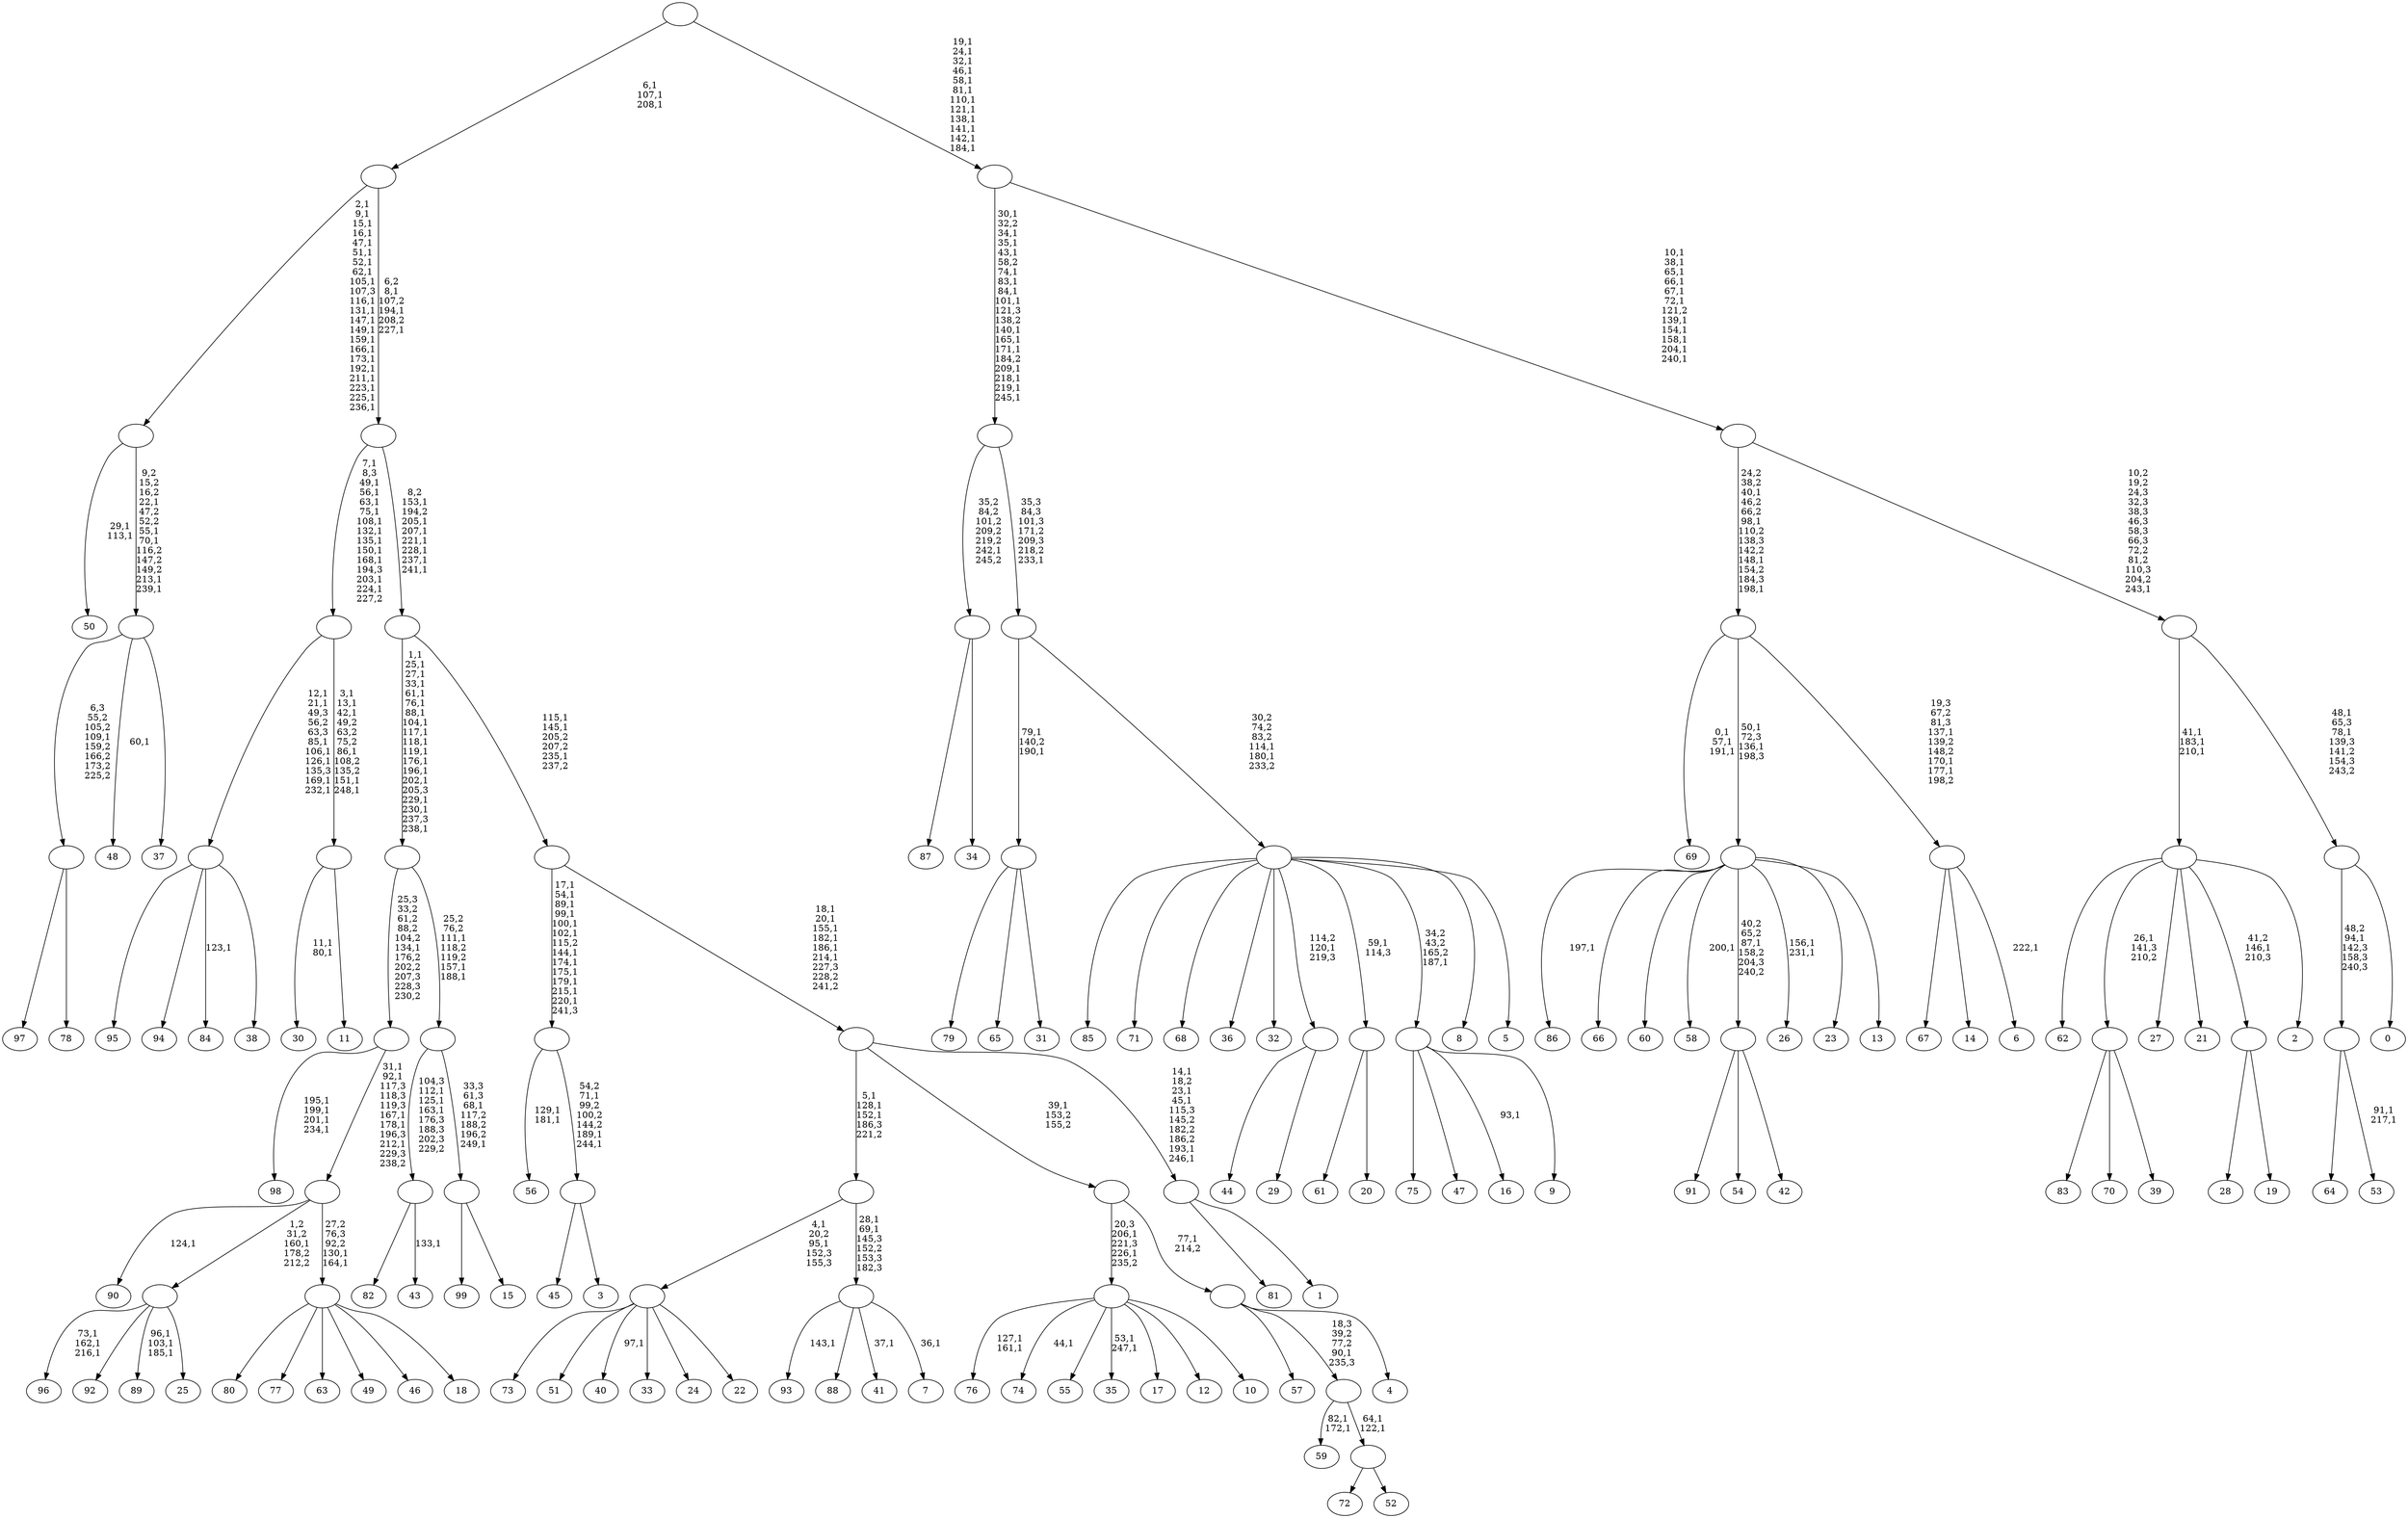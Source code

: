 digraph T {
	350 [label="99"]
	349 [label="98"]
	344 [label="97"]
	343 [label="96"]
	339 [label="95"]
	338 [label="94"]
	337 [label="93"]
	335 [label="92"]
	334 [label="91"]
	333 [label="90"]
	331 [label="89"]
	327 [label="88"]
	326 [label="87"]
	325 [label="86"]
	323 [label="85"]
	322 [label="84"]
	320 [label="83"]
	319 [label="82"]
	318 [label="81"]
	317 [label="80"]
	316 [label="79"]
	315 [label="78"]
	314 [label=""]
	313 [label="77"]
	312 [label="76"]
	309 [label="75"]
	308 [label="74"]
	306 [label="73"]
	305 [label="72"]
	304 [label="71"]
	303 [label="70"]
	302 [label="69"]
	298 [label="68"]
	297 [label="67"]
	296 [label="66"]
	295 [label="65"]
	294 [label="64"]
	293 [label="63"]
	292 [label="62"]
	291 [label="61"]
	290 [label="60"]
	289 [label="59"]
	286 [label="58"]
	284 [label="57"]
	283 [label="56"]
	280 [label="55"]
	279 [label="54"]
	278 [label="53"]
	275 [label=""]
	274 [label="52"]
	273 [label=""]
	271 [label=""]
	270 [label="51"]
	269 [label="50"]
	266 [label="49"]
	265 [label="48"]
	263 [label="47"]
	262 [label="46"]
	261 [label="45"]
	260 [label="44"]
	259 [label="43"]
	257 [label=""]
	254 [label="42"]
	253 [label=""]
	252 [label="41"]
	250 [label="40"]
	248 [label="39"]
	247 [label=""]
	246 [label="38"]
	245 [label=""]
	238 [label="37"]
	237 [label=""]
	232 [label=""]
	211 [label="36"]
	210 [label="35"]
	207 [label="34"]
	206 [label=""]
	205 [label="33"]
	204 [label="32"]
	203 [label="31"]
	202 [label=""]
	200 [label="30"]
	197 [label="29"]
	196 [label=""]
	195 [label="28"]
	194 [label="27"]
	193 [label="26"]
	190 [label="25"]
	189 [label=""]
	188 [label="24"]
	187 [label="23"]
	186 [label="22"]
	185 [label=""]
	183 [label="21"]
	182 [label="20"]
	181 [label=""]
	180 [label="19"]
	179 [label=""]
	178 [label="18"]
	177 [label=""]
	175 [label=""]
	170 [label=""]
	169 [label="17"]
	168 [label="16"]
	166 [label="15"]
	165 [label=""]
	163 [label=""]
	160 [label=""]
	143 [label="14"]
	142 [label="13"]
	141 [label=""]
	139 [label="12"]
	138 [label="11"]
	137 [label=""]
	131 [label=""]
	119 [label="10"]
	118 [label=""]
	116 [label="9"]
	115 [label=""]
	114 [label="8"]
	113 [label="7"]
	111 [label=""]
	109 [label=""]
	106 [label="6"]
	104 [label=""]
	101 [label=""]
	97 [label="5"]
	96 [label=""]
	94 [label=""]
	93 [label=""]
	78 [label="4"]
	77 [label=""]
	76 [label=""]
	75 [label="3"]
	74 [label=""]
	71 [label=""]
	59 [label="2"]
	58 [label=""]
	55 [label="1"]
	54 [label=""]
	49 [label=""]
	43 [label=""]
	40 [label=""]
	33 [label=""]
	30 [label=""]
	27 [label="0"]
	26 [label=""]
	24 [label=""]
	23 [label=""]
	12 [label=""]
	0 [label=""]
	314 -> 344 [label=""]
	314 -> 315 [label=""]
	275 -> 278 [label="91,1\n217,1"]
	275 -> 294 [label=""]
	273 -> 305 [label=""]
	273 -> 274 [label=""]
	271 -> 273 [label="64,1\n122,1"]
	271 -> 289 [label="82,1\n172,1"]
	257 -> 259 [label="133,1"]
	257 -> 319 [label=""]
	253 -> 334 [label=""]
	253 -> 279 [label=""]
	253 -> 254 [label=""]
	247 -> 320 [label=""]
	247 -> 303 [label=""]
	247 -> 248 [label=""]
	245 -> 322 [label="123,1"]
	245 -> 339 [label=""]
	245 -> 338 [label=""]
	245 -> 246 [label=""]
	237 -> 265 [label="60,1"]
	237 -> 314 [label="6,3\n55,2\n105,2\n109,1\n159,2\n166,2\n173,2\n225,2"]
	237 -> 238 [label=""]
	232 -> 237 [label="9,2\n15,2\n16,2\n22,1\n47,2\n52,2\n55,1\n70,1\n116,2\n147,2\n149,2\n213,1\n239,1"]
	232 -> 269 [label="29,1\n113,1"]
	206 -> 326 [label=""]
	206 -> 207 [label=""]
	202 -> 316 [label=""]
	202 -> 295 [label=""]
	202 -> 203 [label=""]
	196 -> 260 [label=""]
	196 -> 197 [label=""]
	189 -> 331 [label="96,1\n103,1\n185,1"]
	189 -> 343 [label="73,1\n162,1\n216,1"]
	189 -> 335 [label=""]
	189 -> 190 [label=""]
	185 -> 250 [label="97,1"]
	185 -> 306 [label=""]
	185 -> 270 [label=""]
	185 -> 205 [label=""]
	185 -> 188 [label=""]
	185 -> 186 [label=""]
	181 -> 291 [label=""]
	181 -> 182 [label=""]
	179 -> 195 [label=""]
	179 -> 180 [label=""]
	177 -> 317 [label=""]
	177 -> 313 [label=""]
	177 -> 293 [label=""]
	177 -> 266 [label=""]
	177 -> 262 [label=""]
	177 -> 178 [label=""]
	175 -> 177 [label="27,2\n76,3\n92,2\n130,1\n164,1"]
	175 -> 333 [label="124,1"]
	175 -> 189 [label="1,2\n31,2\n160,1\n178,2\n212,2"]
	170 -> 175 [label="31,1\n92,1\n117,3\n118,3\n119,3\n167,1\n178,1\n196,3\n212,1\n229,3\n238,2"]
	170 -> 349 [label="195,1\n199,1\n201,1\n234,1"]
	165 -> 350 [label=""]
	165 -> 166 [label=""]
	163 -> 165 [label="33,3\n61,3\n68,1\n117,2\n188,2\n196,2\n249,1"]
	163 -> 257 [label="104,3\n112,1\n125,1\n163,1\n176,3\n188,3\n202,3\n229,2"]
	160 -> 163 [label="25,2\n76,2\n111,1\n118,2\n119,2\n157,1\n188,1"]
	160 -> 170 [label="25,3\n33,2\n61,2\n88,2\n104,2\n134,1\n176,2\n202,2\n207,3\n228,3\n230,2"]
	141 -> 193 [label="156,1\n231,1"]
	141 -> 286 [label="200,1"]
	141 -> 325 [label="197,1"]
	141 -> 296 [label=""]
	141 -> 290 [label=""]
	141 -> 253 [label="40,2\n65,2\n87,1\n158,2\n204,3\n240,2"]
	141 -> 187 [label=""]
	141 -> 142 [label=""]
	137 -> 200 [label="11,1\n80,1"]
	137 -> 138 [label=""]
	131 -> 137 [label="3,1\n13,1\n42,1\n49,2\n63,2\n75,2\n86,1\n108,2\n135,2\n151,1\n248,1"]
	131 -> 245 [label="12,1\n21,1\n49,3\n56,2\n63,3\n85,1\n106,1\n126,1\n135,3\n169,1\n232,1"]
	118 -> 210 [label="53,1\n247,1"]
	118 -> 308 [label="44,1"]
	118 -> 312 [label="127,1\n161,1"]
	118 -> 280 [label=""]
	118 -> 169 [label=""]
	118 -> 139 [label=""]
	118 -> 119 [label=""]
	115 -> 168 [label="93,1"]
	115 -> 309 [label=""]
	115 -> 263 [label=""]
	115 -> 116 [label=""]
	111 -> 113 [label="36,1"]
	111 -> 252 [label="37,1"]
	111 -> 337 [label="143,1"]
	111 -> 327 [label=""]
	109 -> 111 [label="28,1\n69,1\n145,3\n152,2\n153,3\n182,3"]
	109 -> 185 [label="4,1\n20,2\n95,1\n152,3\n155,3"]
	104 -> 106 [label="222,1"]
	104 -> 297 [label=""]
	104 -> 143 [label=""]
	101 -> 104 [label="19,3\n67,2\n81,3\n137,1\n139,2\n148,2\n170,1\n177,1\n198,2"]
	101 -> 141 [label="50,1\n72,3\n136,1\n198,3"]
	101 -> 302 [label="0,1\n57,1\n191,1"]
	96 -> 323 [label=""]
	96 -> 304 [label=""]
	96 -> 298 [label=""]
	96 -> 211 [label=""]
	96 -> 204 [label=""]
	96 -> 196 [label="114,2\n120,1\n219,3"]
	96 -> 181 [label="59,1\n114,3"]
	96 -> 115 [label="34,2\n43,2\n165,2\n187,1"]
	96 -> 114 [label=""]
	96 -> 97 [label=""]
	94 -> 96 [label="30,2\n74,2\n83,2\n114,1\n180,1\n233,2"]
	94 -> 202 [label="79,1\n140,2\n190,1"]
	93 -> 206 [label="35,2\n84,2\n101,2\n209,2\n219,2\n242,1\n245,2"]
	93 -> 94 [label="35,3\n84,3\n101,3\n171,2\n209,3\n218,2\n233,1"]
	77 -> 284 [label=""]
	77 -> 271 [label="18,3\n39,2\n77,2\n90,1\n235,3"]
	77 -> 78 [label=""]
	76 -> 118 [label="20,3\n206,1\n221,3\n226,1\n235,2"]
	76 -> 77 [label="77,1\n214,2"]
	74 -> 261 [label=""]
	74 -> 75 [label=""]
	71 -> 74 [label="54,2\n71,1\n99,2\n100,2\n144,2\n189,1\n244,1"]
	71 -> 283 [label="129,1\n181,1"]
	58 -> 292 [label=""]
	58 -> 247 [label="26,1\n141,3\n210,2"]
	58 -> 194 [label=""]
	58 -> 183 [label=""]
	58 -> 179 [label="41,2\n146,1\n210,3"]
	58 -> 59 [label=""]
	54 -> 318 [label=""]
	54 -> 55 [label=""]
	49 -> 54 [label="14,1\n18,2\n23,1\n45,1\n115,3\n145,2\n182,2\n186,2\n193,1\n246,1"]
	49 -> 109 [label="5,1\n128,1\n152,1\n186,3\n221,2"]
	49 -> 76 [label="39,1\n153,2\n155,2"]
	43 -> 49 [label="18,1\n20,1\n155,1\n182,1\n186,1\n214,1\n227,3\n228,2\n241,2"]
	43 -> 71 [label="17,1\n54,1\n89,1\n99,1\n100,1\n102,1\n115,2\n144,1\n174,1\n175,1\n179,1\n215,1\n220,1\n241,3"]
	40 -> 43 [label="115,1\n145,1\n205,2\n207,2\n235,1\n237,2"]
	40 -> 160 [label="1,1\n25,1\n27,1\n33,1\n61,1\n76,1\n88,1\n104,1\n117,1\n118,1\n119,1\n176,1\n196,1\n202,1\n205,3\n229,1\n230,1\n237,3\n238,1"]
	33 -> 40 [label="8,2\n153,1\n194,2\n205,1\n207,1\n221,1\n228,1\n237,1\n241,1"]
	33 -> 131 [label="7,1\n8,3\n49,1\n56,1\n63,1\n75,1\n108,1\n132,1\n135,1\n150,1\n168,1\n194,3\n203,1\n224,1\n227,2"]
	30 -> 33 [label="6,2\n8,1\n107,2\n194,1\n208,2\n227,1"]
	30 -> 232 [label="2,1\n9,1\n15,1\n16,1\n47,1\n51,1\n52,1\n62,1\n105,1\n107,3\n116,1\n131,1\n147,1\n149,1\n159,1\n166,1\n173,1\n192,1\n211,1\n223,1\n225,1\n236,1"]
	26 -> 275 [label="48,2\n94,1\n142,3\n158,3\n240,3"]
	26 -> 27 [label=""]
	24 -> 26 [label="48,1\n65,3\n78,1\n139,3\n141,2\n154,3\n243,2"]
	24 -> 58 [label="41,1\n183,1\n210,1"]
	23 -> 101 [label="24,2\n38,2\n40,1\n46,2\n66,2\n98,1\n110,2\n138,3\n142,2\n148,1\n154,2\n184,3\n198,1"]
	23 -> 24 [label="10,2\n19,2\n24,3\n32,3\n38,3\n46,3\n58,3\n66,3\n72,2\n81,2\n110,3\n204,2\n243,1"]
	12 -> 23 [label="10,1\n38,1\n65,1\n66,1\n67,1\n72,1\n121,2\n139,1\n154,1\n158,1\n204,1\n240,1"]
	12 -> 93 [label="30,1\n32,2\n34,1\n35,1\n43,1\n58,2\n74,1\n83,1\n84,1\n101,1\n121,3\n138,2\n140,1\n165,1\n171,1\n184,2\n209,1\n218,1\n219,1\n245,1"]
	0 -> 12 [label="19,1\n24,1\n32,1\n46,1\n58,1\n81,1\n110,1\n121,1\n138,1\n141,1\n142,1\n184,1"]
	0 -> 30 [label="6,1\n107,1\n208,1"]
}
